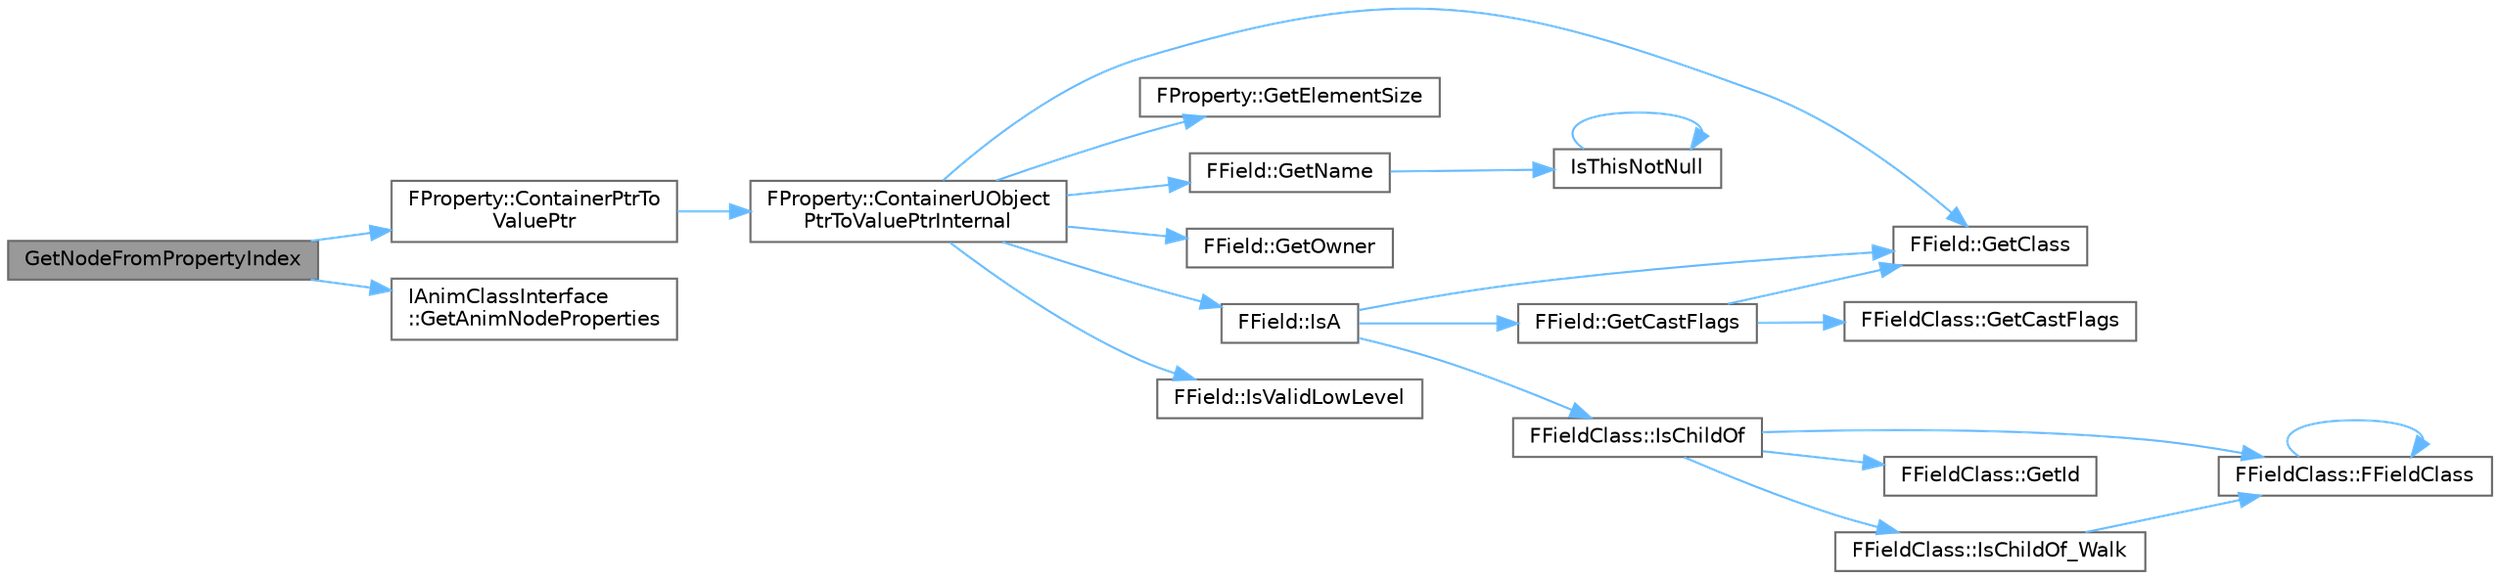 digraph "GetNodeFromPropertyIndex"
{
 // INTERACTIVE_SVG=YES
 // LATEX_PDF_SIZE
  bgcolor="transparent";
  edge [fontname=Helvetica,fontsize=10,labelfontname=Helvetica,labelfontsize=10];
  node [fontname=Helvetica,fontsize=10,shape=box,height=0.2,width=0.4];
  rankdir="LR";
  Node1 [id="Node000001",label="GetNodeFromPropertyIndex",height=0.2,width=0.4,color="gray40", fillcolor="grey60", style="filled", fontcolor="black",tooltip=" "];
  Node1 -> Node2 [id="edge1_Node000001_Node000002",color="steelblue1",style="solid",tooltip=" "];
  Node2 [id="Node000002",label="FProperty::ContainerPtrTo\lValuePtr",height=0.2,width=0.4,color="grey40", fillcolor="white", style="filled",URL="$d9/dbc/classFProperty.html#af1bc244e5760ad3c100a854147df5c9a",tooltip="Get the pointer to property value in a supplied 'container'."];
  Node2 -> Node3 [id="edge2_Node000002_Node000003",color="steelblue1",style="solid",tooltip=" "];
  Node3 [id="Node000003",label="FProperty::ContainerUObject\lPtrToValuePtrInternal",height=0.2,width=0.4,color="grey40", fillcolor="white", style="filled",URL="$d9/dbc/classFProperty.html#a6c47ba654f3c97829da275aed882ee67",tooltip=" "];
  Node3 -> Node4 [id="edge3_Node000003_Node000004",color="steelblue1",style="solid",tooltip=" "];
  Node4 [id="Node000004",label="FField::GetClass",height=0.2,width=0.4,color="grey40", fillcolor="white", style="filled",URL="$d5/d7d/classFField.html#ac2d4ef808debe3fdd222328f97d9d7a3",tooltip=" "];
  Node3 -> Node5 [id="edge4_Node000003_Node000005",color="steelblue1",style="solid",tooltip=" "];
  Node5 [id="Node000005",label="FProperty::GetElementSize",height=0.2,width=0.4,color="grey40", fillcolor="white", style="filled",URL="$d9/dbc/classFProperty.html#a700f3251fe6ee7fcb4f92f1c04dfba02",tooltip=" "];
  Node3 -> Node6 [id="edge5_Node000003_Node000006",color="steelblue1",style="solid",tooltip=" "];
  Node6 [id="Node000006",label="FField::GetName",height=0.2,width=0.4,color="grey40", fillcolor="white", style="filled",URL="$d5/d7d/classFField.html#a83f605c1eb05d7cab9c2f6d634d6276e",tooltip=" "];
  Node6 -> Node7 [id="edge6_Node000006_Node000007",color="steelblue1",style="solid",tooltip=" "];
  Node7 [id="Node000007",label="IsThisNotNull",height=0.2,width=0.4,color="grey40", fillcolor="white", style="filled",URL="$d5/d8c/CoreGlobals_8h.html#a13cc197b158ea1247b843d1959c4d265",tooltip=" "];
  Node7 -> Node7 [id="edge7_Node000007_Node000007",color="steelblue1",style="solid",tooltip=" "];
  Node3 -> Node8 [id="edge8_Node000003_Node000008",color="steelblue1",style="solid",tooltip=" "];
  Node8 [id="Node000008",label="FField::GetOwner",height=0.2,width=0.4,color="grey40", fillcolor="white", style="filled",URL="$d5/d7d/classFField.html#a3858b6ce3316edacd8be017a03d9b367",tooltip=" "];
  Node3 -> Node9 [id="edge9_Node000003_Node000009",color="steelblue1",style="solid",tooltip=" "];
  Node9 [id="Node000009",label="FField::IsA",height=0.2,width=0.4,color="grey40", fillcolor="white", style="filled",URL="$d5/d7d/classFField.html#a08956a514d1db2b2ee86bfb115c64e38",tooltip=" "];
  Node9 -> Node10 [id="edge10_Node000009_Node000010",color="steelblue1",style="solid",tooltip=" "];
  Node10 [id="Node000010",label="FField::GetCastFlags",height=0.2,width=0.4,color="grey40", fillcolor="white", style="filled",URL="$d5/d7d/classFField.html#af7b4a74cf00cc57cb5dab33baf91d44e",tooltip=" "];
  Node10 -> Node11 [id="edge11_Node000010_Node000011",color="steelblue1",style="solid",tooltip=" "];
  Node11 [id="Node000011",label="FFieldClass::GetCastFlags",height=0.2,width=0.4,color="grey40", fillcolor="white", style="filled",URL="$de/dc5/classFFieldClass.html#a33c23e6a1d21eee004405718da295164",tooltip=" "];
  Node10 -> Node4 [id="edge12_Node000010_Node000004",color="steelblue1",style="solid",tooltip=" "];
  Node9 -> Node4 [id="edge13_Node000009_Node000004",color="steelblue1",style="solid",tooltip=" "];
  Node9 -> Node12 [id="edge14_Node000009_Node000012",color="steelblue1",style="solid",tooltip=" "];
  Node12 [id="Node000012",label="FFieldClass::IsChildOf",height=0.2,width=0.4,color="grey40", fillcolor="white", style="filled",URL="$de/dc5/classFFieldClass.html#a8b3dcb3d2badadc57a4135b4ba7f5766",tooltip=" "];
  Node12 -> Node13 [id="edge15_Node000012_Node000013",color="steelblue1",style="solid",tooltip=" "];
  Node13 [id="Node000013",label="FFieldClass::FFieldClass",height=0.2,width=0.4,color="grey40", fillcolor="white", style="filled",URL="$de/dc5/classFFieldClass.html#a00c2e85335ea6401d01ef68ad45f00ee",tooltip=" "];
  Node13 -> Node13 [id="edge16_Node000013_Node000013",color="steelblue1",style="solid",tooltip=" "];
  Node12 -> Node14 [id="edge17_Node000012_Node000014",color="steelblue1",style="solid",tooltip=" "];
  Node14 [id="Node000014",label="FFieldClass::GetId",height=0.2,width=0.4,color="grey40", fillcolor="white", style="filled",URL="$de/dc5/classFFieldClass.html#a133ad0919e9b105a93309b4a4ca1eda1",tooltip=" "];
  Node12 -> Node15 [id="edge18_Node000012_Node000015",color="steelblue1",style="solid",tooltip=" "];
  Node15 [id="Node000015",label="FFieldClass::IsChildOf_Walk",height=0.2,width=0.4,color="grey40", fillcolor="white", style="filled",URL="$de/dc5/classFFieldClass.html#a25615bf1ba279270c650d24b6ae5052b",tooltip=" "];
  Node15 -> Node13 [id="edge19_Node000015_Node000013",color="steelblue1",style="solid",tooltip=" "];
  Node3 -> Node16 [id="edge20_Node000003_Node000016",color="steelblue1",style="solid",tooltip=" "];
  Node16 [id="Node000016",label="FField::IsValidLowLevel",height=0.2,width=0.4,color="grey40", fillcolor="white", style="filled",URL="$d5/d7d/classFField.html#af75bc90b548e3a5c2930daf46fb5f4a9",tooltip=" "];
  Node1 -> Node17 [id="edge21_Node000001_Node000017",color="steelblue1",style="solid",tooltip=" "];
  Node17 [id="Node000017",label="IAnimClassInterface\l::GetAnimNodeProperties",height=0.2,width=0.4,color="grey40", fillcolor="white", style="filled",URL="$de/d23/classIAnimClassInterface.html#a495581916d1573498ffcc6b1e3f0c159",tooltip=" "];
}
